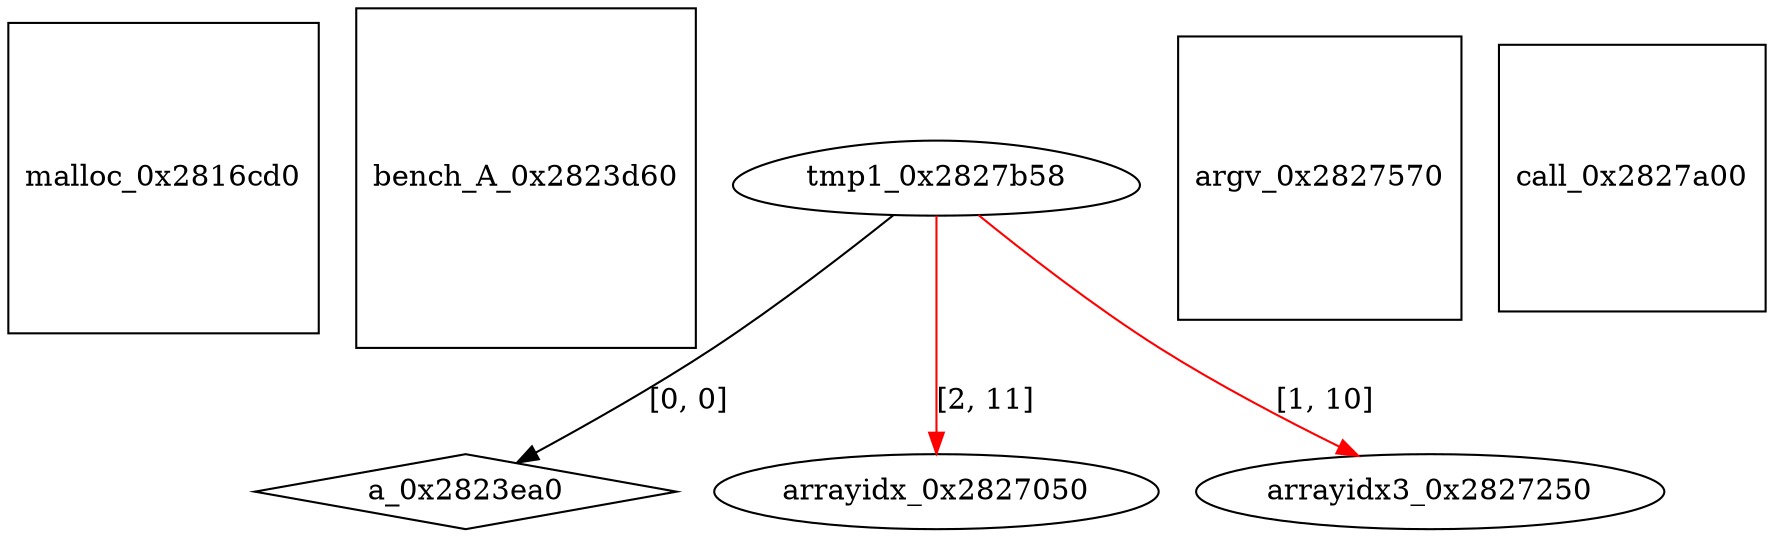 digraph grafico {
"malloc_0x2816cd0" [shape=square];
"bench_A_0x2823d60" [shape=square];
"a_0x2823ea0" [shape=diamond];
"tmp1_0x2827b58" -> "a_0x2823ea0" [label="[0, 0]"];
"arrayidx_0x2827050" [shape=ellipse];
"tmp1_0x2827b58" -> "arrayidx_0x2827050" [label="[2, 11]",color=red];
"arrayidx3_0x2827250" [shape=ellipse];
"tmp1_0x2827b58" -> "arrayidx3_0x2827250" [label="[1, 10]",color=red];
"argv_0x2827570" [shape=square];
"call_0x2827a00" [shape=square];
"tmp1_0x2827b58" [shape=egg];
}